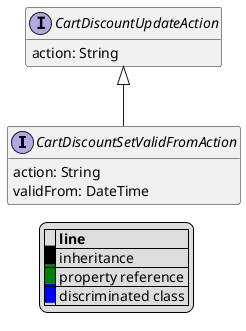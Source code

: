 @startuml

hide empty fields
hide empty methods
legend
|= |= line |
|<back:black>   </back>| inheritance |
|<back:green>   </back>| property reference |
|<back:blue>   </back>| discriminated class |
endlegend
interface CartDiscountSetValidFromAction [[CartDiscountSetValidFromAction.svg]] extends CartDiscountUpdateAction {
    action: String
    validFrom: DateTime
}
interface CartDiscountUpdateAction [[CartDiscountUpdateAction.svg]]  {
    action: String
}





@enduml
